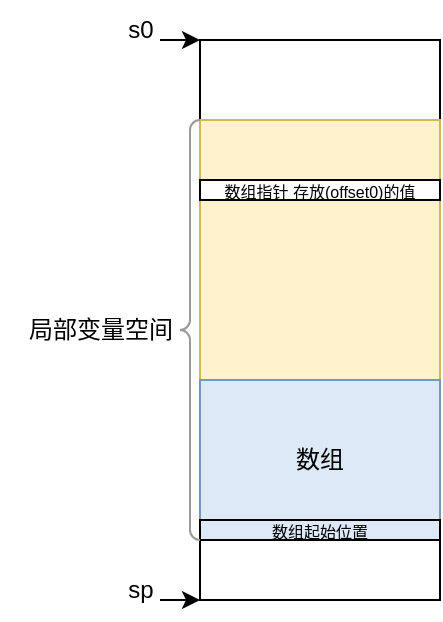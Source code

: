 <mxfile version="26.2.2">
  <diagram name="第 1 页" id="PwAsHWEGYEGEWB1U5Qhv">
    <mxGraphModel dx="675" dy="460" grid="1" gridSize="10" guides="1" tooltips="1" connect="1" arrows="1" fold="1" page="1" pageScale="1" pageWidth="827" pageHeight="1169" math="0" shadow="0">
      <root>
        <mxCell id="0" />
        <mxCell id="1" parent="0" />
        <mxCell id="KL5B1mDD16OhMH7iHdpv-1" value="" style="rounded=0;whiteSpace=wrap;html=1;" vertex="1" parent="1">
          <mxGeometry x="120" y="40" width="120" height="280" as="geometry" />
        </mxCell>
        <mxCell id="KL5B1mDD16OhMH7iHdpv-2" value="s0" style="text;html=1;align=center;verticalAlign=middle;resizable=0;points=[];autosize=1;strokeColor=none;fillColor=none;" vertex="1" parent="1">
          <mxGeometry x="70" y="20" width="40" height="30" as="geometry" />
        </mxCell>
        <mxCell id="KL5B1mDD16OhMH7iHdpv-3" value="" style="endArrow=classic;html=1;rounded=0;" edge="1" parent="1">
          <mxGeometry width="50" height="50" relative="1" as="geometry">
            <mxPoint x="100" y="40" as="sourcePoint" />
            <mxPoint x="120" y="40" as="targetPoint" />
          </mxGeometry>
        </mxCell>
        <mxCell id="KL5B1mDD16OhMH7iHdpv-4" value="" style="endArrow=classic;html=1;rounded=0;" edge="1" parent="1">
          <mxGeometry width="50" height="50" relative="1" as="geometry">
            <mxPoint x="100" y="320" as="sourcePoint" />
            <mxPoint x="120" y="320" as="targetPoint" />
          </mxGeometry>
        </mxCell>
        <mxCell id="KL5B1mDD16OhMH7iHdpv-5" value="sp" style="text;html=1;align=center;verticalAlign=middle;resizable=0;points=[];autosize=1;strokeColor=none;fillColor=none;" vertex="1" parent="1">
          <mxGeometry x="70" y="300" width="40" height="30" as="geometry" />
        </mxCell>
        <mxCell id="KL5B1mDD16OhMH7iHdpv-6" value="" style="rounded=0;whiteSpace=wrap;html=1;fillColor=#fff2cc;strokeColor=#d6b656;" vertex="1" parent="1">
          <mxGeometry x="120" y="80" width="120" height="210" as="geometry" />
        </mxCell>
        <mxCell id="KL5B1mDD16OhMH7iHdpv-8" value="局部变量空间" style="text;html=1;align=center;verticalAlign=middle;resizable=0;points=[];autosize=1;strokeColor=none;fillColor=none;" vertex="1" parent="1">
          <mxGeometry x="20" y="170" width="100" height="30" as="geometry" />
        </mxCell>
        <mxCell id="KL5B1mDD16OhMH7iHdpv-10" value="数组" style="rounded=0;whiteSpace=wrap;html=1;fillColor=#dae8fc;strokeColor=#6c8ebf;opacity=90;" vertex="1" parent="1">
          <mxGeometry x="120" y="210" width="120" height="80" as="geometry" />
        </mxCell>
        <mxCell id="KL5B1mDD16OhMH7iHdpv-9" value="&lt;font style=&quot;font-size: 8px;&quot;&gt;数组起始位置&lt;/font&gt;" style="rounded=0;whiteSpace=wrap;html=1;fillColor=none;" vertex="1" parent="1">
          <mxGeometry x="120" y="280" width="120" height="10" as="geometry" />
        </mxCell>
        <mxCell id="KL5B1mDD16OhMH7iHdpv-20" value="&lt;font style=&quot;font-size: 8px;&quot;&gt;数组指针 存放(offset0)的值&lt;/font&gt;" style="rounded=0;whiteSpace=wrap;html=1;" vertex="1" parent="1">
          <mxGeometry x="120" y="110" width="120" height="10" as="geometry" />
        </mxCell>
        <mxCell id="KL5B1mDD16OhMH7iHdpv-23" value="" style="labelPosition=right;align=left;strokeWidth=1;shape=mxgraph.mockup.markup.curlyBrace;html=1;shadow=0;dashed=0;strokeColor=#999999;direction=north;rotation=0;" vertex="1" parent="1">
          <mxGeometry x="110" y="80" width="10" height="210" as="geometry" />
        </mxCell>
      </root>
    </mxGraphModel>
  </diagram>
</mxfile>
